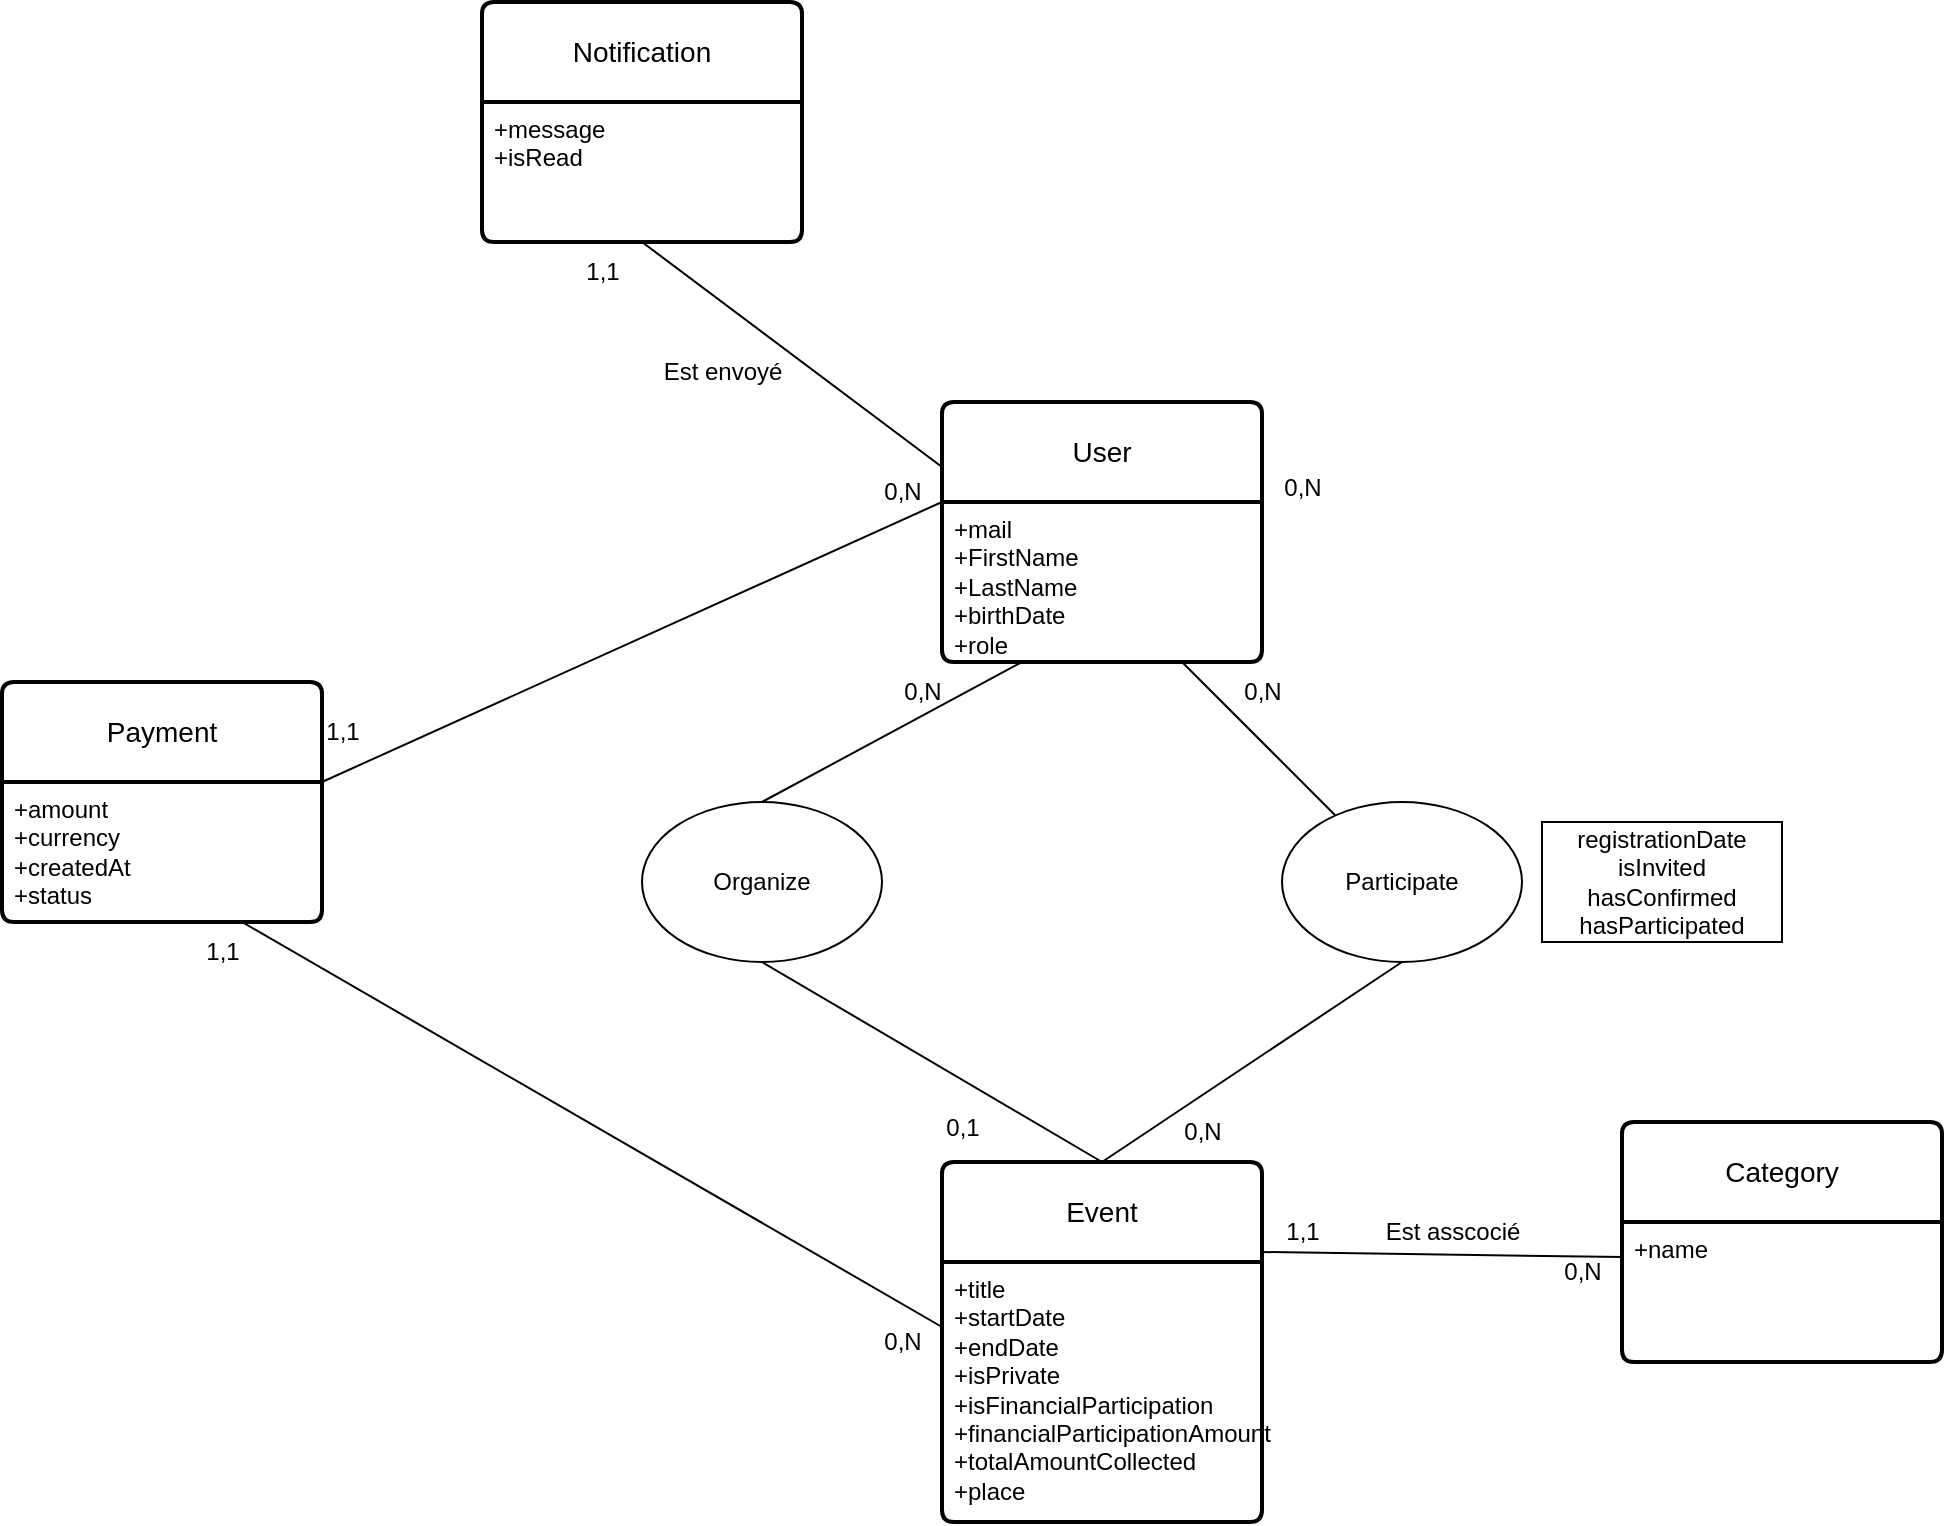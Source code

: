 <mxfile version="21.7.5" type="github">
  <diagram name="Page-1" id="ny8mHe50LhdjAiGDT042">
    <mxGraphModel dx="2261" dy="750" grid="1" gridSize="10" guides="1" tooltips="1" connect="1" arrows="1" fold="1" page="1" pageScale="1" pageWidth="827" pageHeight="1169" math="0" shadow="0">
      <root>
        <mxCell id="0" />
        <mxCell id="1" parent="0" />
        <mxCell id="IVAVn5q4s5NJCSCOK2Hs-2" value="User" style="swimlane;childLayout=stackLayout;horizontal=1;startSize=50;horizontalStack=0;rounded=1;fontSize=14;fontStyle=0;strokeWidth=2;resizeParent=0;resizeLast=1;shadow=0;dashed=0;align=center;arcSize=4;whiteSpace=wrap;html=1;" parent="1" vertex="1">
          <mxGeometry x="310" y="240" width="160" height="130" as="geometry">
            <mxRectangle x="310" y="240" width="70" height="50" as="alternateBounds" />
          </mxGeometry>
        </mxCell>
        <mxCell id="IVAVn5q4s5NJCSCOK2Hs-28" value="+mail&lt;br&gt;+FirstName&lt;br&gt;+LastName&lt;br&gt;+birthDate&lt;br&gt;+role" style="align=left;strokeColor=none;fillColor=none;spacingLeft=4;fontSize=12;verticalAlign=top;resizable=0;rotatable=0;part=1;html=1;" parent="IVAVn5q4s5NJCSCOK2Hs-2" vertex="1">
          <mxGeometry y="50" width="160" height="80" as="geometry" />
        </mxCell>
        <mxCell id="IVAVn5q4s5NJCSCOK2Hs-4" value="Event" style="swimlane;childLayout=stackLayout;horizontal=1;startSize=50;horizontalStack=0;rounded=1;fontSize=14;fontStyle=0;strokeWidth=2;resizeParent=0;resizeLast=1;shadow=0;dashed=0;align=center;arcSize=4;whiteSpace=wrap;html=1;" parent="1" vertex="1">
          <mxGeometry x="310" y="620" width="160" height="180" as="geometry" />
        </mxCell>
        <mxCell id="IVAVn5q4s5NJCSCOK2Hs-5" value="+title&lt;br&gt;+startDate&lt;br&gt;+endDate&lt;br&gt;+isPrivate&lt;br&gt;+isFinancialParticipation&lt;br&gt;+financialParticipationAmount&lt;br&gt;+totalAmountCollected&lt;br&gt;+place" style="align=left;strokeColor=none;fillColor=none;spacingLeft=4;fontSize=12;verticalAlign=top;resizable=0;rotatable=0;part=1;html=1;" parent="IVAVn5q4s5NJCSCOK2Hs-4" vertex="1">
          <mxGeometry y="50" width="160" height="130" as="geometry" />
        </mxCell>
        <mxCell id="IVAVn5q4s5NJCSCOK2Hs-6" value="Notification" style="swimlane;childLayout=stackLayout;horizontal=1;startSize=50;horizontalStack=0;rounded=1;fontSize=14;fontStyle=0;strokeWidth=2;resizeParent=0;resizeLast=1;shadow=0;dashed=0;align=center;arcSize=4;whiteSpace=wrap;html=1;" parent="1" vertex="1">
          <mxGeometry x="80" y="40" width="160" height="120" as="geometry" />
        </mxCell>
        <mxCell id="IVAVn5q4s5NJCSCOK2Hs-7" value="+message&lt;br&gt;+isRead" style="align=left;strokeColor=none;fillColor=none;spacingLeft=4;fontSize=12;verticalAlign=top;resizable=0;rotatable=0;part=1;html=1;" parent="IVAVn5q4s5NJCSCOK2Hs-6" vertex="1">
          <mxGeometry y="50" width="160" height="70" as="geometry" />
        </mxCell>
        <mxCell id="IVAVn5q4s5NJCSCOK2Hs-8" value="Payment" style="swimlane;childLayout=stackLayout;horizontal=1;startSize=50;horizontalStack=0;rounded=1;fontSize=14;fontStyle=0;strokeWidth=2;resizeParent=0;resizeLast=1;shadow=0;dashed=0;align=center;arcSize=4;whiteSpace=wrap;html=1;" parent="1" vertex="1">
          <mxGeometry x="-160" y="380" width="160" height="120" as="geometry" />
        </mxCell>
        <mxCell id="IVAVn5q4s5NJCSCOK2Hs-9" value="+amount&lt;br&gt;+currency&lt;br&gt;+createdAt&lt;br&gt;+status&lt;br&gt;" style="align=left;strokeColor=none;fillColor=none;spacingLeft=4;fontSize=12;verticalAlign=top;resizable=0;rotatable=0;part=1;html=1;" parent="IVAVn5q4s5NJCSCOK2Hs-8" vertex="1">
          <mxGeometry y="50" width="160" height="70" as="geometry" />
        </mxCell>
        <mxCell id="IVAVn5q4s5NJCSCOK2Hs-12" value="Category" style="swimlane;childLayout=stackLayout;horizontal=1;startSize=50;horizontalStack=0;rounded=1;fontSize=14;fontStyle=0;strokeWidth=2;resizeParent=0;resizeLast=1;shadow=0;dashed=0;align=center;arcSize=4;whiteSpace=wrap;html=1;" parent="1" vertex="1">
          <mxGeometry x="650" y="600" width="160" height="120" as="geometry" />
        </mxCell>
        <mxCell id="IVAVn5q4s5NJCSCOK2Hs-13" value="+name" style="align=left;strokeColor=none;fillColor=none;spacingLeft=4;fontSize=12;verticalAlign=top;resizable=0;rotatable=0;part=1;html=1;" parent="IVAVn5q4s5NJCSCOK2Hs-12" vertex="1">
          <mxGeometry y="50" width="160" height="70" as="geometry" />
        </mxCell>
        <mxCell id="IVAVn5q4s5NJCSCOK2Hs-14" value="Participate" style="ellipse;whiteSpace=wrap;html=1;" parent="1" vertex="1">
          <mxGeometry x="480" y="440" width="120" height="80" as="geometry" />
        </mxCell>
        <mxCell id="IVAVn5q4s5NJCSCOK2Hs-23" value="" style="endArrow=none;html=1;rounded=0;entryX=1;entryY=0;entryDx=0;entryDy=0;exitX=0;exitY=0;exitDx=0;exitDy=0;" parent="1" source="IVAVn5q4s5NJCSCOK2Hs-28" target="IVAVn5q4s5NJCSCOK2Hs-9" edge="1">
          <mxGeometry width="50" height="50" relative="1" as="geometry">
            <mxPoint x="390" y="360" as="sourcePoint" />
            <mxPoint x="440" y="260" as="targetPoint" />
          </mxGeometry>
        </mxCell>
        <mxCell id="IVAVn5q4s5NJCSCOK2Hs-27" value="" style="endArrow=none;html=1;rounded=0;entryX=0.5;entryY=1;entryDx=0;entryDy=0;exitX=0;exitY=0.25;exitDx=0;exitDy=0;" parent="1" source="IVAVn5q4s5NJCSCOK2Hs-2" target="IVAVn5q4s5NJCSCOK2Hs-7" edge="1">
          <mxGeometry width="50" height="50" relative="1" as="geometry">
            <mxPoint x="300" y="310" as="sourcePoint" />
            <mxPoint x="440" y="260" as="targetPoint" />
          </mxGeometry>
        </mxCell>
        <mxCell id="IVAVn5q4s5NJCSCOK2Hs-29" value="1,1" style="text;html=1;align=center;verticalAlign=middle;resizable=0;points=[];autosize=1;strokeColor=none;fillColor=none;" parent="1" vertex="1">
          <mxGeometry x="120" y="160" width="40" height="30" as="geometry" />
        </mxCell>
        <mxCell id="IVAVn5q4s5NJCSCOK2Hs-30" value="0,N" style="text;html=1;align=center;verticalAlign=middle;resizable=0;points=[];autosize=1;strokeColor=none;fillColor=none;" parent="1" vertex="1">
          <mxGeometry x="270" y="270" width="40" height="30" as="geometry" />
        </mxCell>
        <mxCell id="IVAVn5q4s5NJCSCOK2Hs-31" value="0,N" style="text;html=1;align=center;verticalAlign=middle;resizable=0;points=[];autosize=1;strokeColor=none;fillColor=none;" parent="1" vertex="1">
          <mxGeometry x="470" y="268" width="40" height="30" as="geometry" />
        </mxCell>
        <mxCell id="IVAVn5q4s5NJCSCOK2Hs-32" value="1,1" style="text;html=1;align=center;verticalAlign=middle;resizable=0;points=[];autosize=1;strokeColor=none;fillColor=none;" parent="1" vertex="1">
          <mxGeometry x="-10" y="390" width="40" height="30" as="geometry" />
        </mxCell>
        <mxCell id="IVAVn5q4s5NJCSCOK2Hs-33" value="" style="endArrow=none;html=1;rounded=0;" parent="1" source="IVAVn5q4s5NJCSCOK2Hs-14" target="IVAVn5q4s5NJCSCOK2Hs-28" edge="1">
          <mxGeometry width="50" height="50" relative="1" as="geometry">
            <mxPoint x="390" y="410" as="sourcePoint" />
            <mxPoint x="540" y="340" as="targetPoint" />
          </mxGeometry>
        </mxCell>
        <mxCell id="IVAVn5q4s5NJCSCOK2Hs-34" value="0,N" style="text;html=1;align=center;verticalAlign=middle;resizable=0;points=[];autosize=1;strokeColor=none;fillColor=none;" parent="1" vertex="1">
          <mxGeometry x="450" y="370" width="40" height="30" as="geometry" />
        </mxCell>
        <mxCell id="IVAVn5q4s5NJCSCOK2Hs-35" value="" style="endArrow=none;html=1;rounded=0;exitX=0.5;exitY=1;exitDx=0;exitDy=0;entryX=0.5;entryY=0;entryDx=0;entryDy=0;" parent="1" source="IVAVn5q4s5NJCSCOK2Hs-14" target="IVAVn5q4s5NJCSCOK2Hs-4" edge="1">
          <mxGeometry width="50" height="50" relative="1" as="geometry">
            <mxPoint x="390" y="510" as="sourcePoint" />
            <mxPoint x="440" y="460" as="targetPoint" />
          </mxGeometry>
        </mxCell>
        <mxCell id="IVAVn5q4s5NJCSCOK2Hs-36" value="0,N" style="text;html=1;align=center;verticalAlign=middle;resizable=0;points=[];autosize=1;strokeColor=none;fillColor=none;" parent="1" vertex="1">
          <mxGeometry x="420" y="590" width="40" height="30" as="geometry" />
        </mxCell>
        <mxCell id="IVAVn5q4s5NJCSCOK2Hs-40" value="" style="endArrow=none;html=1;rounded=0;entryX=1;entryY=0.25;entryDx=0;entryDy=0;exitX=0;exitY=0.25;exitDx=0;exitDy=0;" parent="1" source="IVAVn5q4s5NJCSCOK2Hs-13" target="IVAVn5q4s5NJCSCOK2Hs-4" edge="1">
          <mxGeometry width="50" height="50" relative="1" as="geometry">
            <mxPoint x="390" y="710" as="sourcePoint" />
            <mxPoint x="440" y="660" as="targetPoint" />
          </mxGeometry>
        </mxCell>
        <mxCell id="IVAVn5q4s5NJCSCOK2Hs-41" value="1,1" style="text;html=1;align=center;verticalAlign=middle;resizable=0;points=[];autosize=1;strokeColor=none;fillColor=none;" parent="1" vertex="1">
          <mxGeometry x="470" y="640" width="40" height="30" as="geometry" />
        </mxCell>
        <mxCell id="IVAVn5q4s5NJCSCOK2Hs-42" value="0,N" style="text;html=1;align=center;verticalAlign=middle;resizable=0;points=[];autosize=1;strokeColor=none;fillColor=none;" parent="1" vertex="1">
          <mxGeometry x="610" y="660" width="40" height="30" as="geometry" />
        </mxCell>
        <mxCell id="IVAVn5q4s5NJCSCOK2Hs-43" value="registrationDate&lt;br&gt;isInvited&lt;br&gt;hasConfirmed&lt;br&gt;hasParticipated" style="rounded=0;whiteSpace=wrap;html=1;" parent="1" vertex="1">
          <mxGeometry x="610" y="450" width="120" height="60" as="geometry" />
        </mxCell>
        <mxCell id="IVAVn5q4s5NJCSCOK2Hs-45" value="Est envoyé" style="text;html=1;align=center;verticalAlign=middle;resizable=0;points=[];autosize=1;strokeColor=none;fillColor=none;" parent="1" vertex="1">
          <mxGeometry x="160" y="210" width="80" height="30" as="geometry" />
        </mxCell>
        <mxCell id="IVAVn5q4s5NJCSCOK2Hs-46" value="Est asscocié" style="text;html=1;align=center;verticalAlign=middle;resizable=0;points=[];autosize=1;strokeColor=none;fillColor=none;" parent="1" vertex="1">
          <mxGeometry x="520" y="640" width="90" height="30" as="geometry" />
        </mxCell>
        <mxCell id="ijcYBJyfvpfQRgJwJklz-2" value="Organize" style="ellipse;whiteSpace=wrap;html=1;" vertex="1" parent="1">
          <mxGeometry x="160" y="440" width="120" height="80" as="geometry" />
        </mxCell>
        <mxCell id="ijcYBJyfvpfQRgJwJklz-3" value="" style="endArrow=none;html=1;rounded=0;exitX=0.5;exitY=0;exitDx=0;exitDy=0;entryX=0.25;entryY=1;entryDx=0;entryDy=0;" edge="1" parent="1" source="ijcYBJyfvpfQRgJwJklz-2" target="IVAVn5q4s5NJCSCOK2Hs-28">
          <mxGeometry width="50" height="50" relative="1" as="geometry">
            <mxPoint x="75" y="420" as="sourcePoint" />
            <mxPoint x="240" y="340" as="targetPoint" />
          </mxGeometry>
        </mxCell>
        <mxCell id="ijcYBJyfvpfQRgJwJklz-4" value="" style="endArrow=none;html=1;rounded=0;exitX=0.5;exitY=1;exitDx=0;exitDy=0;entryX=0.5;entryY=0;entryDx=0;entryDy=0;" edge="1" parent="1" source="ijcYBJyfvpfQRgJwJklz-2" target="IVAVn5q4s5NJCSCOK2Hs-4">
          <mxGeometry width="50" height="50" relative="1" as="geometry">
            <mxPoint x="75" y="520" as="sourcePoint" />
            <mxPoint x="75" y="630" as="targetPoint" />
          </mxGeometry>
        </mxCell>
        <mxCell id="ijcYBJyfvpfQRgJwJklz-5" value="0,1" style="text;html=1;align=center;verticalAlign=middle;resizable=0;points=[];autosize=1;strokeColor=none;fillColor=none;" vertex="1" parent="1">
          <mxGeometry x="300" y="588" width="40" height="30" as="geometry" />
        </mxCell>
        <mxCell id="ijcYBJyfvpfQRgJwJklz-6" value="0,N" style="text;html=1;align=center;verticalAlign=middle;resizable=0;points=[];autosize=1;strokeColor=none;fillColor=none;" vertex="1" parent="1">
          <mxGeometry x="280" y="370" width="40" height="30" as="geometry" />
        </mxCell>
        <mxCell id="ijcYBJyfvpfQRgJwJklz-9" value="" style="endArrow=none;html=1;rounded=0;exitX=0;exitY=0.25;exitDx=0;exitDy=0;" edge="1" parent="1" source="IVAVn5q4s5NJCSCOK2Hs-5">
          <mxGeometry width="50" height="50" relative="1" as="geometry">
            <mxPoint x="-90" y="550" as="sourcePoint" />
            <mxPoint x="-40" y="500" as="targetPoint" />
          </mxGeometry>
        </mxCell>
        <mxCell id="ijcYBJyfvpfQRgJwJklz-10" value="0,N" style="text;html=1;align=center;verticalAlign=middle;resizable=0;points=[];autosize=1;strokeColor=none;fillColor=none;" vertex="1" parent="1">
          <mxGeometry x="270" y="695" width="40" height="30" as="geometry" />
        </mxCell>
        <mxCell id="ijcYBJyfvpfQRgJwJklz-12" value="1,1" style="text;html=1;align=center;verticalAlign=middle;resizable=0;points=[];autosize=1;strokeColor=none;fillColor=none;" vertex="1" parent="1">
          <mxGeometry x="-70" y="500" width="40" height="30" as="geometry" />
        </mxCell>
      </root>
    </mxGraphModel>
  </diagram>
</mxfile>
